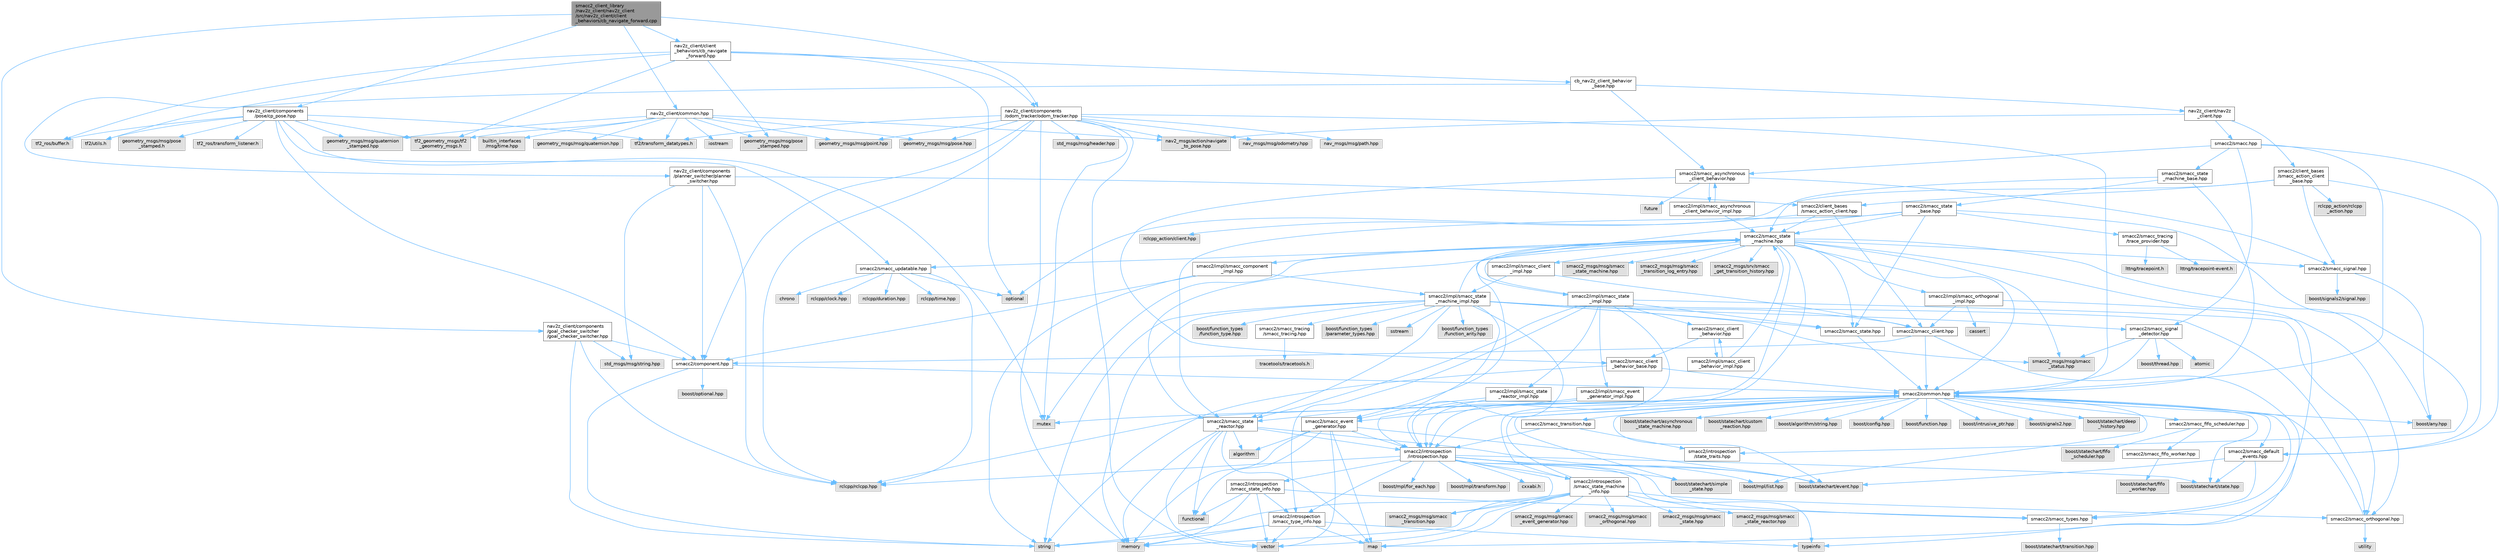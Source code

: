 digraph "smacc2_client_library/nav2z_client/nav2z_client/src/nav2z_client/client_behaviors/cb_navigate_forward.cpp"
{
 // LATEX_PDF_SIZE
  bgcolor="transparent";
  edge [fontname=Helvetica,fontsize=10,labelfontname=Helvetica,labelfontsize=10];
  node [fontname=Helvetica,fontsize=10,shape=box,height=0.2,width=0.4];
  Node1 [label="smacc2_client_library\l/nav2z_client/nav2z_client\l/src/nav2z_client/client\l_behaviors/cb_navigate_forward.cpp",height=0.2,width=0.4,color="gray40", fillcolor="grey60", style="filled", fontcolor="black",tooltip=" "];
  Node1 -> Node2 [color="steelblue1",style="solid"];
  Node2 [label="nav2z_client/common.hpp",height=0.2,width=0.4,color="grey40", fillcolor="white", style="filled",URL="$client__library_2nav2z__client_2nav2z__client_2include_2nav2z__client_2common_8hpp.html",tooltip=" "];
  Node2 -> Node3 [color="steelblue1",style="solid"];
  Node3 [label="iostream",height=0.2,width=0.4,color="grey60", fillcolor="#E0E0E0", style="filled",tooltip=" "];
  Node2 -> Node4 [color="steelblue1",style="solid"];
  Node4 [label="tf2/transform_datatypes.h",height=0.2,width=0.4,color="grey60", fillcolor="#E0E0E0", style="filled",tooltip=" "];
  Node2 -> Node5 [color="steelblue1",style="solid"];
  Node5 [label="tf2_geometry_msgs/tf2\l_geometry_msgs.h",height=0.2,width=0.4,color="grey60", fillcolor="#E0E0E0", style="filled",tooltip=" "];
  Node2 -> Node6 [color="steelblue1",style="solid"];
  Node6 [label="builtin_interfaces\l/msg/time.hpp",height=0.2,width=0.4,color="grey60", fillcolor="#E0E0E0", style="filled",tooltip=" "];
  Node2 -> Node7 [color="steelblue1",style="solid"];
  Node7 [label="geometry_msgs/msg/point.hpp",height=0.2,width=0.4,color="grey60", fillcolor="#E0E0E0", style="filled",tooltip=" "];
  Node2 -> Node8 [color="steelblue1",style="solid"];
  Node8 [label="geometry_msgs/msg/pose.hpp",height=0.2,width=0.4,color="grey60", fillcolor="#E0E0E0", style="filled",tooltip=" "];
  Node2 -> Node9 [color="steelblue1",style="solid"];
  Node9 [label="geometry_msgs/msg/pose\l_stamped.hpp",height=0.2,width=0.4,color="grey60", fillcolor="#E0E0E0", style="filled",tooltip=" "];
  Node2 -> Node10 [color="steelblue1",style="solid"];
  Node10 [label="geometry_msgs/msg/quaternion.hpp",height=0.2,width=0.4,color="grey60", fillcolor="#E0E0E0", style="filled",tooltip=" "];
  Node2 -> Node11 [color="steelblue1",style="solid"];
  Node11 [label="geometry_msgs/msg/quaternion\l_stamped.hpp",height=0.2,width=0.4,color="grey60", fillcolor="#E0E0E0", style="filled",tooltip=" "];
  Node2 -> Node12 [color="steelblue1",style="solid"];
  Node12 [label="nav2_msgs/action/navigate\l_to_pose.hpp",height=0.2,width=0.4,color="grey60", fillcolor="#E0E0E0", style="filled",tooltip=" "];
  Node1 -> Node13 [color="steelblue1",style="solid"];
  Node13 [label="nav2z_client/client\l_behaviors/cb_navigate\l_forward.hpp",height=0.2,width=0.4,color="grey40", fillcolor="white", style="filled",URL="$cb__navigate__forward_8hpp.html",tooltip=" "];
  Node13 -> Node14 [color="steelblue1",style="solid"];
  Node14 [label="tf2/utils.h",height=0.2,width=0.4,color="grey60", fillcolor="#E0E0E0", style="filled",tooltip=" "];
  Node13 -> Node5 [color="steelblue1",style="solid"];
  Node13 -> Node15 [color="steelblue1",style="solid"];
  Node15 [label="tf2_ros/buffer.h",height=0.2,width=0.4,color="grey60", fillcolor="#E0E0E0", style="filled",tooltip=" "];
  Node13 -> Node9 [color="steelblue1",style="solid"];
  Node13 -> Node16 [color="steelblue1",style="solid"];
  Node16 [label="nav2z_client/components\l/odom_tracker/odom_tracker.hpp",height=0.2,width=0.4,color="grey40", fillcolor="white", style="filled",URL="$odom__tracker_8hpp.html",tooltip=" "];
  Node16 -> Node4 [color="steelblue1",style="solid"];
  Node16 -> Node17 [color="steelblue1",style="solid"];
  Node17 [label="smacc2/common.hpp",height=0.2,width=0.4,color="grey40", fillcolor="white", style="filled",URL="$include_2smacc2_2common_8hpp.html",tooltip=" "];
  Node17 -> Node18 [color="steelblue1",style="solid"];
  Node18 [label="boost/statechart/asynchronous\l_state_machine.hpp",height=0.2,width=0.4,color="grey60", fillcolor="#E0E0E0", style="filled",tooltip=" "];
  Node17 -> Node19 [color="steelblue1",style="solid"];
  Node19 [label="boost/statechart/custom\l_reaction.hpp",height=0.2,width=0.4,color="grey60", fillcolor="#E0E0E0", style="filled",tooltip=" "];
  Node17 -> Node20 [color="steelblue1",style="solid"];
  Node20 [label="boost/statechart/deep\l_history.hpp",height=0.2,width=0.4,color="grey60", fillcolor="#E0E0E0", style="filled",tooltip=" "];
  Node17 -> Node21 [color="steelblue1",style="solid"];
  Node21 [label="boost/statechart/event.hpp",height=0.2,width=0.4,color="grey60", fillcolor="#E0E0E0", style="filled",tooltip=" "];
  Node17 -> Node22 [color="steelblue1",style="solid"];
  Node22 [label="boost/statechart/simple\l_state.hpp",height=0.2,width=0.4,color="grey60", fillcolor="#E0E0E0", style="filled",tooltip=" "];
  Node17 -> Node23 [color="steelblue1",style="solid"];
  Node23 [label="boost/statechart/state.hpp",height=0.2,width=0.4,color="grey60", fillcolor="#E0E0E0", style="filled",tooltip=" "];
  Node17 -> Node24 [color="steelblue1",style="solid"];
  Node24 [label="boost/algorithm/string.hpp",height=0.2,width=0.4,color="grey60", fillcolor="#E0E0E0", style="filled",tooltip=" "];
  Node17 -> Node25 [color="steelblue1",style="solid"];
  Node25 [label="boost/any.hpp",height=0.2,width=0.4,color="grey60", fillcolor="#E0E0E0", style="filled",tooltip=" "];
  Node17 -> Node26 [color="steelblue1",style="solid"];
  Node26 [label="boost/config.hpp",height=0.2,width=0.4,color="grey60", fillcolor="#E0E0E0", style="filled",tooltip=" "];
  Node17 -> Node27 [color="steelblue1",style="solid"];
  Node27 [label="boost/function.hpp",height=0.2,width=0.4,color="grey60", fillcolor="#E0E0E0", style="filled",tooltip=" "];
  Node17 -> Node28 [color="steelblue1",style="solid"];
  Node28 [label="boost/intrusive_ptr.hpp",height=0.2,width=0.4,color="grey60", fillcolor="#E0E0E0", style="filled",tooltip=" "];
  Node17 -> Node29 [color="steelblue1",style="solid"];
  Node29 [label="boost/mpl/list.hpp",height=0.2,width=0.4,color="grey60", fillcolor="#E0E0E0", style="filled",tooltip=" "];
  Node17 -> Node30 [color="steelblue1",style="solid"];
  Node30 [label="boost/signals2.hpp",height=0.2,width=0.4,color="grey60", fillcolor="#E0E0E0", style="filled",tooltip=" "];
  Node17 -> Node31 [color="steelblue1",style="solid"];
  Node31 [label="mutex",height=0.2,width=0.4,color="grey60", fillcolor="#E0E0E0", style="filled",tooltip=" "];
  Node17 -> Node32 [color="steelblue1",style="solid"];
  Node32 [label="rclcpp/rclcpp.hpp",height=0.2,width=0.4,color="grey60", fillcolor="#E0E0E0", style="filled",tooltip=" "];
  Node17 -> Node33 [color="steelblue1",style="solid"];
  Node33 [label="smacc2/introspection\l/introspection.hpp",height=0.2,width=0.4,color="grey40", fillcolor="white", style="filled",URL="$introspection_8hpp.html",tooltip=" "];
  Node33 -> Node21 [color="steelblue1",style="solid"];
  Node33 -> Node22 [color="steelblue1",style="solid"];
  Node33 -> Node23 [color="steelblue1",style="solid"];
  Node33 -> Node34 [color="steelblue1",style="solid"];
  Node34 [label="boost/mpl/for_each.hpp",height=0.2,width=0.4,color="grey60", fillcolor="#E0E0E0", style="filled",tooltip=" "];
  Node33 -> Node29 [color="steelblue1",style="solid"];
  Node33 -> Node35 [color="steelblue1",style="solid"];
  Node35 [label="boost/mpl/transform.hpp",height=0.2,width=0.4,color="grey60", fillcolor="#E0E0E0", style="filled",tooltip=" "];
  Node33 -> Node32 [color="steelblue1",style="solid"];
  Node33 -> Node36 [color="steelblue1",style="solid"];
  Node36 [label="typeinfo",height=0.2,width=0.4,color="grey60", fillcolor="#E0E0E0", style="filled",tooltip=" "];
  Node33 -> Node37 [color="steelblue1",style="solid"];
  Node37 [label="smacc2/introspection\l/smacc_state_info.hpp",height=0.2,width=0.4,color="grey40", fillcolor="white", style="filled",URL="$smacc__state__info_8hpp.html",tooltip=" "];
  Node37 -> Node38 [color="steelblue1",style="solid"];
  Node38 [label="functional",height=0.2,width=0.4,color="grey60", fillcolor="#E0E0E0", style="filled",tooltip=" "];
  Node37 -> Node39 [color="steelblue1",style="solid"];
  Node39 [label="memory",height=0.2,width=0.4,color="grey60", fillcolor="#E0E0E0", style="filled",tooltip=" "];
  Node37 -> Node40 [color="steelblue1",style="solid"];
  Node40 [label="smacc2/introspection\l/smacc_type_info.hpp",height=0.2,width=0.4,color="grey40", fillcolor="white", style="filled",URL="$smacc__type__info_8hpp.html",tooltip=" "];
  Node40 -> Node41 [color="steelblue1",style="solid"];
  Node41 [label="map",height=0.2,width=0.4,color="grey60", fillcolor="#E0E0E0", style="filled",tooltip=" "];
  Node40 -> Node39 [color="steelblue1",style="solid"];
  Node40 -> Node42 [color="steelblue1",style="solid"];
  Node42 [label="string",height=0.2,width=0.4,color="grey60", fillcolor="#E0E0E0", style="filled",tooltip=" "];
  Node40 -> Node36 [color="steelblue1",style="solid"];
  Node40 -> Node43 [color="steelblue1",style="solid"];
  Node43 [label="vector",height=0.2,width=0.4,color="grey60", fillcolor="#E0E0E0", style="filled",tooltip=" "];
  Node37 -> Node44 [color="steelblue1",style="solid"];
  Node44 [label="smacc2/smacc_types.hpp",height=0.2,width=0.4,color="grey40", fillcolor="white", style="filled",URL="$smacc__types_8hpp.html",tooltip=" "];
  Node44 -> Node45 [color="steelblue1",style="solid"];
  Node45 [label="boost/statechart/transition.hpp",height=0.2,width=0.4,color="grey60", fillcolor="#E0E0E0", style="filled",tooltip=" "];
  Node37 -> Node43 [color="steelblue1",style="solid"];
  Node33 -> Node40 [color="steelblue1",style="solid"];
  Node33 -> Node44 [color="steelblue1",style="solid"];
  Node33 -> Node46 [color="steelblue1",style="solid"];
  Node46 [label="cxxabi.h",height=0.2,width=0.4,color="grey60", fillcolor="#E0E0E0", style="filled",tooltip=" "];
  Node33 -> Node47 [color="steelblue1",style="solid"];
  Node47 [label="smacc2_msgs/msg/smacc\l_transition.hpp",height=0.2,width=0.4,color="grey60", fillcolor="#E0E0E0", style="filled",tooltip=" "];
  Node33 -> Node48 [color="steelblue1",style="solid"];
  Node48 [label="smacc2/introspection\l/smacc_state_machine\l_info.hpp",height=0.2,width=0.4,color="grey40", fillcolor="white", style="filled",URL="$smacc__state__machine__info_8hpp.html",tooltip=" "];
  Node48 -> Node41 [color="steelblue1",style="solid"];
  Node48 -> Node39 [color="steelblue1",style="solid"];
  Node48 -> Node42 [color="steelblue1",style="solid"];
  Node48 -> Node43 [color="steelblue1",style="solid"];
  Node48 -> Node17 [color="steelblue1",style="solid"];
  Node48 -> Node49 [color="steelblue1",style="solid"];
  Node49 [label="smacc2/smacc_orthogonal.hpp",height=0.2,width=0.4,color="grey40", fillcolor="white", style="filled",URL="$smacc__orthogonal_8hpp.html",tooltip=" "];
  Node49 -> Node17 [color="steelblue1",style="solid"];
  Node49 -> Node50 [color="steelblue1",style="solid"];
  Node50 [label="utility",height=0.2,width=0.4,color="grey60", fillcolor="#E0E0E0", style="filled",tooltip=" "];
  Node48 -> Node51 [color="steelblue1",style="solid"];
  Node51 [label="smacc2_msgs/msg/smacc\l_event_generator.hpp",height=0.2,width=0.4,color="grey60", fillcolor="#E0E0E0", style="filled",tooltip=" "];
  Node48 -> Node52 [color="steelblue1",style="solid"];
  Node52 [label="smacc2_msgs/msg/smacc\l_orthogonal.hpp",height=0.2,width=0.4,color="grey60", fillcolor="#E0E0E0", style="filled",tooltip=" "];
  Node48 -> Node53 [color="steelblue1",style="solid"];
  Node53 [label="smacc2_msgs/msg/smacc\l_state.hpp",height=0.2,width=0.4,color="grey60", fillcolor="#E0E0E0", style="filled",tooltip=" "];
  Node48 -> Node54 [color="steelblue1",style="solid"];
  Node54 [label="smacc2_msgs/msg/smacc\l_state_reactor.hpp",height=0.2,width=0.4,color="grey60", fillcolor="#E0E0E0", style="filled",tooltip=" "];
  Node48 -> Node47 [color="steelblue1",style="solid"];
  Node17 -> Node55 [color="steelblue1",style="solid"];
  Node55 [label="smacc2/smacc_fifo_scheduler.hpp",height=0.2,width=0.4,color="grey40", fillcolor="white", style="filled",URL="$smacc__fifo__scheduler_8hpp.html",tooltip=" "];
  Node55 -> Node56 [color="steelblue1",style="solid"];
  Node56 [label="boost/statechart/fifo\l_scheduler.hpp",height=0.2,width=0.4,color="grey60", fillcolor="#E0E0E0", style="filled",tooltip=" "];
  Node55 -> Node57 [color="steelblue1",style="solid"];
  Node57 [label="smacc2/smacc_fifo_worker.hpp",height=0.2,width=0.4,color="grey40", fillcolor="white", style="filled",URL="$smacc__fifo__worker_8hpp.html",tooltip=" "];
  Node57 -> Node58 [color="steelblue1",style="solid"];
  Node58 [label="boost/statechart/fifo\l_worker.hpp",height=0.2,width=0.4,color="grey60", fillcolor="#E0E0E0", style="filled",tooltip=" "];
  Node17 -> Node44 [color="steelblue1",style="solid"];
  Node17 -> Node59 [color="steelblue1",style="solid"];
  Node59 [label="smacc2/smacc_default\l_events.hpp",height=0.2,width=0.4,color="grey40", fillcolor="white", style="filled",URL="$smacc__default__events_8hpp.html",tooltip=" "];
  Node59 -> Node44 [color="steelblue1",style="solid"];
  Node59 -> Node21 [color="steelblue1",style="solid"];
  Node59 -> Node23 [color="steelblue1",style="solid"];
  Node17 -> Node60 [color="steelblue1",style="solid"];
  Node60 [label="smacc2/smacc_transition.hpp",height=0.2,width=0.4,color="grey40", fillcolor="white", style="filled",URL="$smacc__transition_8hpp.html",tooltip=" "];
  Node60 -> Node33 [color="steelblue1",style="solid"];
  Node60 -> Node61 [color="steelblue1",style="solid"];
  Node61 [label="smacc2/introspection\l/state_traits.hpp",height=0.2,width=0.4,color="grey40", fillcolor="white", style="filled",URL="$state__traits_8hpp.html",tooltip=" "];
  Node16 -> Node62 [color="steelblue1",style="solid"];
  Node62 [label="smacc2/component.hpp",height=0.2,width=0.4,color="grey40", fillcolor="white", style="filled",URL="$component_8hpp.html",tooltip=" "];
  Node62 -> Node42 [color="steelblue1",style="solid"];
  Node62 -> Node63 [color="steelblue1",style="solid"];
  Node63 [label="boost/optional.hpp",height=0.2,width=0.4,color="grey60", fillcolor="#E0E0E0", style="filled",tooltip=" "];
  Node62 -> Node17 [color="steelblue1",style="solid"];
  Node16 -> Node32 [color="steelblue1",style="solid"];
  Node16 -> Node39 [color="steelblue1",style="solid"];
  Node16 -> Node31 [color="steelblue1",style="solid"];
  Node16 -> Node43 [color="steelblue1",style="solid"];
  Node16 -> Node7 [color="steelblue1",style="solid"];
  Node16 -> Node8 [color="steelblue1",style="solid"];
  Node16 -> Node12 [color="steelblue1",style="solid"];
  Node16 -> Node64 [color="steelblue1",style="solid"];
  Node64 [label="nav_msgs/msg/odometry.hpp",height=0.2,width=0.4,color="grey60", fillcolor="#E0E0E0", style="filled",tooltip=" "];
  Node16 -> Node65 [color="steelblue1",style="solid"];
  Node65 [label="nav_msgs/msg/path.hpp",height=0.2,width=0.4,color="grey60", fillcolor="#E0E0E0", style="filled",tooltip=" "];
  Node16 -> Node66 [color="steelblue1",style="solid"];
  Node66 [label="std_msgs/msg/header.hpp",height=0.2,width=0.4,color="grey60", fillcolor="#E0E0E0", style="filled",tooltip=" "];
  Node13 -> Node67 [color="steelblue1",style="solid"];
  Node67 [label="optional",height=0.2,width=0.4,color="grey60", fillcolor="#E0E0E0", style="filled",tooltip=" "];
  Node13 -> Node68 [color="steelblue1",style="solid"];
  Node68 [label="cb_nav2z_client_behavior\l_base.hpp",height=0.2,width=0.4,color="grey40", fillcolor="white", style="filled",URL="$cb__nav2z__client__behavior__base_8hpp.html",tooltip=" "];
  Node68 -> Node69 [color="steelblue1",style="solid"];
  Node69 [label="nav2z_client/components\l/planner_switcher/planner\l_switcher.hpp",height=0.2,width=0.4,color="grey40", fillcolor="white", style="filled",URL="$planner__switcher_8hpp.html",tooltip=" "];
  Node69 -> Node32 [color="steelblue1",style="solid"];
  Node69 -> Node70 [color="steelblue1",style="solid"];
  Node70 [label="smacc2/client_bases\l/smacc_action_client.hpp",height=0.2,width=0.4,color="grey40", fillcolor="white", style="filled",URL="$smacc__action__client_8hpp.html",tooltip=" "];
  Node70 -> Node71 [color="steelblue1",style="solid"];
  Node71 [label="smacc2/smacc_client.hpp",height=0.2,width=0.4,color="grey40", fillcolor="white", style="filled",URL="$smacc__client_8hpp.html",tooltip=" "];
  Node71 -> Node17 [color="steelblue1",style="solid"];
  Node71 -> Node62 [color="steelblue1",style="solid"];
  Node71 -> Node36 [color="steelblue1",style="solid"];
  Node70 -> Node72 [color="steelblue1",style="solid"];
  Node72 [label="smacc2/smacc_state\l_machine.hpp",height=0.2,width=0.4,color="grey40", fillcolor="white", style="filled",URL="$smacc__state__machine_8hpp.html",tooltip=" "];
  Node72 -> Node25 [color="steelblue1",style="solid"];
  Node72 -> Node41 [color="steelblue1",style="solid"];
  Node72 -> Node31 [color="steelblue1",style="solid"];
  Node72 -> Node17 [color="steelblue1",style="solid"];
  Node72 -> Node33 [color="steelblue1",style="solid"];
  Node72 -> Node48 [color="steelblue1",style="solid"];
  Node72 -> Node73 [color="steelblue1",style="solid"];
  Node73 [label="smacc2/smacc_signal.hpp",height=0.2,width=0.4,color="grey40", fillcolor="white", style="filled",URL="$smacc__signal_8hpp.html",tooltip=" "];
  Node73 -> Node25 [color="steelblue1",style="solid"];
  Node73 -> Node74 [color="steelblue1",style="solid"];
  Node74 [label="boost/signals2/signal.hpp",height=0.2,width=0.4,color="grey60", fillcolor="#E0E0E0", style="filled",tooltip=" "];
  Node72 -> Node75 [color="steelblue1",style="solid"];
  Node75 [label="smacc2/smacc_updatable.hpp",height=0.2,width=0.4,color="grey40", fillcolor="white", style="filled",URL="$smacc__updatable_8hpp.html",tooltip=" "];
  Node75 -> Node76 [color="steelblue1",style="solid"];
  Node76 [label="chrono",height=0.2,width=0.4,color="grey60", fillcolor="#E0E0E0", style="filled",tooltip=" "];
  Node75 -> Node67 [color="steelblue1",style="solid"];
  Node75 -> Node77 [color="steelblue1",style="solid"];
  Node77 [label="rclcpp/clock.hpp",height=0.2,width=0.4,color="grey60", fillcolor="#E0E0E0", style="filled",tooltip=" "];
  Node75 -> Node78 [color="steelblue1",style="solid"];
  Node78 [label="rclcpp/duration.hpp",height=0.2,width=0.4,color="grey60", fillcolor="#E0E0E0", style="filled",tooltip=" "];
  Node75 -> Node32 [color="steelblue1",style="solid"];
  Node75 -> Node79 [color="steelblue1",style="solid"];
  Node79 [label="rclcpp/time.hpp",height=0.2,width=0.4,color="grey60", fillcolor="#E0E0E0", style="filled",tooltip=" "];
  Node72 -> Node80 [color="steelblue1",style="solid"];
  Node80 [label="smacc2_msgs/msg/smacc\l_state_machine.hpp",height=0.2,width=0.4,color="grey60", fillcolor="#E0E0E0", style="filled",tooltip=" "];
  Node72 -> Node81 [color="steelblue1",style="solid"];
  Node81 [label="smacc2_msgs/msg/smacc\l_status.hpp",height=0.2,width=0.4,color="grey60", fillcolor="#E0E0E0", style="filled",tooltip=" "];
  Node72 -> Node82 [color="steelblue1",style="solid"];
  Node82 [label="smacc2_msgs/msg/smacc\l_transition_log_entry.hpp",height=0.2,width=0.4,color="grey60", fillcolor="#E0E0E0", style="filled",tooltip=" "];
  Node72 -> Node83 [color="steelblue1",style="solid"];
  Node83 [label="smacc2_msgs/srv/smacc\l_get_transition_history.hpp",height=0.2,width=0.4,color="grey60", fillcolor="#E0E0E0", style="filled",tooltip=" "];
  Node72 -> Node84 [color="steelblue1",style="solid"];
  Node84 [label="smacc2/smacc_state.hpp",height=0.2,width=0.4,color="grey40", fillcolor="white", style="filled",URL="$smacc__state_8hpp.html",tooltip=" "];
  Node84 -> Node17 [color="steelblue1",style="solid"];
  Node72 -> Node85 [color="steelblue1",style="solid"];
  Node85 [label="smacc2/smacc_state\l_reactor.hpp",height=0.2,width=0.4,color="grey40", fillcolor="white", style="filled",URL="$smacc__state__reactor_8hpp.html",tooltip=" "];
  Node85 -> Node86 [color="steelblue1",style="solid"];
  Node86 [label="algorithm",height=0.2,width=0.4,color="grey60", fillcolor="#E0E0E0", style="filled",tooltip=" "];
  Node85 -> Node21 [color="steelblue1",style="solid"];
  Node85 -> Node38 [color="steelblue1",style="solid"];
  Node85 -> Node41 [color="steelblue1",style="solid"];
  Node85 -> Node39 [color="steelblue1",style="solid"];
  Node85 -> Node33 [color="steelblue1",style="solid"];
  Node85 -> Node43 [color="steelblue1",style="solid"];
  Node72 -> Node87 [color="steelblue1",style="solid"];
  Node87 [label="smacc2/impl/smacc_client\l_impl.hpp",height=0.2,width=0.4,color="grey40", fillcolor="white", style="filled",URL="$smacc__client__impl_8hpp.html",tooltip=" "];
  Node87 -> Node88 [color="steelblue1",style="solid"];
  Node88 [label="smacc2/impl/smacc_state\l_machine_impl.hpp",height=0.2,width=0.4,color="grey40", fillcolor="white", style="filled",URL="$smacc__state__machine__impl_8hpp.html",tooltip=" "];
  Node88 -> Node39 [color="steelblue1",style="solid"];
  Node88 -> Node89 [color="steelblue1",style="solid"];
  Node89 [label="sstream",height=0.2,width=0.4,color="grey60", fillcolor="#E0E0E0", style="filled",tooltip=" "];
  Node88 -> Node42 [color="steelblue1",style="solid"];
  Node88 -> Node33 [color="steelblue1",style="solid"];
  Node88 -> Node71 [color="steelblue1",style="solid"];
  Node88 -> Node90 [color="steelblue1",style="solid"];
  Node90 [label="smacc2/smacc_event\l_generator.hpp",height=0.2,width=0.4,color="grey40", fillcolor="white", style="filled",URL="$smacc__event__generator_8hpp.html",tooltip=" "];
  Node90 -> Node86 [color="steelblue1",style="solid"];
  Node90 -> Node21 [color="steelblue1",style="solid"];
  Node90 -> Node38 [color="steelblue1",style="solid"];
  Node90 -> Node41 [color="steelblue1",style="solid"];
  Node90 -> Node39 [color="steelblue1",style="solid"];
  Node90 -> Node33 [color="steelblue1",style="solid"];
  Node90 -> Node43 [color="steelblue1",style="solid"];
  Node88 -> Node49 [color="steelblue1",style="solid"];
  Node88 -> Node91 [color="steelblue1",style="solid"];
  Node91 [label="smacc2/smacc_signal\l_detector.hpp",height=0.2,width=0.4,color="grey40", fillcolor="white", style="filled",URL="$smacc__signal__detector_8hpp.html",tooltip=" "];
  Node91 -> Node92 [color="steelblue1",style="solid"];
  Node92 [label="atomic",height=0.2,width=0.4,color="grey60", fillcolor="#E0E0E0", style="filled",tooltip=" "];
  Node91 -> Node93 [color="steelblue1",style="solid"];
  Node93 [label="boost/thread.hpp",height=0.2,width=0.4,color="grey60", fillcolor="#E0E0E0", style="filled",tooltip=" "];
  Node91 -> Node17 [color="steelblue1",style="solid"];
  Node91 -> Node81 [color="steelblue1",style="solid"];
  Node88 -> Node84 [color="steelblue1",style="solid"];
  Node88 -> Node72 [color="steelblue1",style="solid"];
  Node88 -> Node85 [color="steelblue1",style="solid"];
  Node88 -> Node94 [color="steelblue1",style="solid"];
  Node94 [label="boost/function_types\l/function_arity.hpp",height=0.2,width=0.4,color="grey60", fillcolor="#E0E0E0", style="filled",tooltip=" "];
  Node88 -> Node95 [color="steelblue1",style="solid"];
  Node95 [label="boost/function_types\l/function_type.hpp",height=0.2,width=0.4,color="grey60", fillcolor="#E0E0E0", style="filled",tooltip=" "];
  Node88 -> Node96 [color="steelblue1",style="solid"];
  Node96 [label="boost/function_types\l/parameter_types.hpp",height=0.2,width=0.4,color="grey60", fillcolor="#E0E0E0", style="filled",tooltip=" "];
  Node88 -> Node97 [color="steelblue1",style="solid"];
  Node97 [label="smacc2/smacc_tracing\l/smacc_tracing.hpp",height=0.2,width=0.4,color="grey40", fillcolor="white", style="filled",URL="$smacc__tracing_8hpp.html",tooltip=" "];
  Node97 -> Node98 [color="steelblue1",style="solid"];
  Node98 [label="tracetools/tracetools.h",height=0.2,width=0.4,color="grey60", fillcolor="#E0E0E0", style="filled",tooltip=" "];
  Node88 -> Node81 [color="steelblue1",style="solid"];
  Node87 -> Node71 [color="steelblue1",style="solid"];
  Node72 -> Node99 [color="steelblue1",style="solid"];
  Node99 [label="smacc2/impl/smacc_component\l_impl.hpp",height=0.2,width=0.4,color="grey40", fillcolor="white", style="filled",URL="$smacc__component__impl_8hpp.html",tooltip=" "];
  Node99 -> Node42 [color="steelblue1",style="solid"];
  Node99 -> Node62 [color="steelblue1",style="solid"];
  Node99 -> Node88 [color="steelblue1",style="solid"];
  Node72 -> Node100 [color="steelblue1",style="solid"];
  Node100 [label="smacc2/impl/smacc_orthogonal\l_impl.hpp",height=0.2,width=0.4,color="grey40", fillcolor="white", style="filled",URL="$smacc__orthogonal__impl_8hpp.html",tooltip=" "];
  Node100 -> Node101 [color="steelblue1",style="solid"];
  Node101 [label="cassert",height=0.2,width=0.4,color="grey60", fillcolor="#E0E0E0", style="filled",tooltip=" "];
  Node100 -> Node71 [color="steelblue1",style="solid"];
  Node100 -> Node49 [color="steelblue1",style="solid"];
  Node72 -> Node102 [color="steelblue1",style="solid"];
  Node102 [label="smacc2/impl/smacc_state\l_impl.hpp",height=0.2,width=0.4,color="grey40", fillcolor="white", style="filled",URL="$smacc__state__impl_8hpp.html",tooltip=" "];
  Node102 -> Node33 [color="steelblue1",style="solid"];
  Node102 -> Node103 [color="steelblue1",style="solid"];
  Node103 [label="smacc2/smacc_client\l_behavior.hpp",height=0.2,width=0.4,color="grey40", fillcolor="white", style="filled",URL="$smacc__client__behavior_8hpp.html",tooltip=" "];
  Node103 -> Node104 [color="steelblue1",style="solid"];
  Node104 [label="smacc2/smacc_client\l_behavior_base.hpp",height=0.2,width=0.4,color="grey40", fillcolor="white", style="filled",URL="$smacc__client__behavior__base_8hpp.html",tooltip=" "];
  Node104 -> Node42 [color="steelblue1",style="solid"];
  Node104 -> Node17 [color="steelblue1",style="solid"];
  Node103 -> Node105 [color="steelblue1",style="solid"];
  Node105 [label="smacc2/impl/smacc_client\l_behavior_impl.hpp",height=0.2,width=0.4,color="grey40", fillcolor="white", style="filled",URL="$smacc__client__behavior__impl_8hpp.html",tooltip=" "];
  Node105 -> Node103 [color="steelblue1",style="solid"];
  Node105 -> Node72 [color="steelblue1",style="solid"];
  Node102 -> Node49 [color="steelblue1",style="solid"];
  Node102 -> Node84 [color="steelblue1",style="solid"];
  Node102 -> Node85 [color="steelblue1",style="solid"];
  Node102 -> Node40 [color="steelblue1",style="solid"];
  Node102 -> Node72 [color="steelblue1",style="solid"];
  Node102 -> Node106 [color="steelblue1",style="solid"];
  Node106 [label="smacc2/impl/smacc_event\l_generator_impl.hpp",height=0.2,width=0.4,color="grey40", fillcolor="white", style="filled",URL="$smacc__event__generator__impl_8hpp.html",tooltip=" "];
  Node106 -> Node33 [color="steelblue1",style="solid"];
  Node106 -> Node90 [color="steelblue1",style="solid"];
  Node102 -> Node107 [color="steelblue1",style="solid"];
  Node107 [label="smacc2/impl/smacc_state\l_reactor_impl.hpp",height=0.2,width=0.4,color="grey40", fillcolor="white", style="filled",URL="$smacc__state__reactor__impl_8hpp.html",tooltip=" "];
  Node107 -> Node33 [color="steelblue1",style="solid"];
  Node107 -> Node85 [color="steelblue1",style="solid"];
  Node70 -> Node108 [color="steelblue1",style="solid"];
  Node108 [label="rclcpp_action/client.hpp",height=0.2,width=0.4,color="grey60", fillcolor="#E0E0E0", style="filled",tooltip=" "];
  Node69 -> Node62 [color="steelblue1",style="solid"];
  Node69 -> Node109 [color="steelblue1",style="solid"];
  Node109 [label="std_msgs/msg/string.hpp",height=0.2,width=0.4,color="grey60", fillcolor="#E0E0E0", style="filled",tooltip=" "];
  Node68 -> Node110 [color="steelblue1",style="solid"];
  Node110 [label="nav2z_client/nav2z\l_client.hpp",height=0.2,width=0.4,color="grey40", fillcolor="white", style="filled",URL="$nav2z__client_8hpp.html",tooltip=" "];
  Node110 -> Node111 [color="steelblue1",style="solid"];
  Node111 [label="smacc2/client_bases\l/smacc_action_client\l_base.hpp",height=0.2,width=0.4,color="grey40", fillcolor="white", style="filled",URL="$smacc__action__client__base_8hpp.html",tooltip=" "];
  Node111 -> Node70 [color="steelblue1",style="solid"];
  Node111 -> Node59 [color="steelblue1",style="solid"];
  Node111 -> Node73 [color="steelblue1",style="solid"];
  Node111 -> Node67 [color="steelblue1",style="solid"];
  Node111 -> Node112 [color="steelblue1",style="solid"];
  Node112 [label="rclcpp_action/rclcpp\l_action.hpp",height=0.2,width=0.4,color="grey60", fillcolor="#E0E0E0", style="filled",tooltip=" "];
  Node110 -> Node113 [color="steelblue1",style="solid"];
  Node113 [label="smacc2/smacc.hpp",height=0.2,width=0.4,color="grey40", fillcolor="white", style="filled",URL="$smacc_8hpp.html",tooltip=" "];
  Node113 -> Node17 [color="steelblue1",style="solid"];
  Node113 -> Node114 [color="steelblue1",style="solid"];
  Node114 [label="smacc2/smacc_asynchronous\l_client_behavior.hpp",height=0.2,width=0.4,color="grey40", fillcolor="white", style="filled",URL="$smacc__asynchronous__client__behavior_8hpp.html",tooltip=" "];
  Node114 -> Node115 [color="steelblue1",style="solid"];
  Node115 [label="future",height=0.2,width=0.4,color="grey60", fillcolor="#E0E0E0", style="filled",tooltip=" "];
  Node114 -> Node104 [color="steelblue1",style="solid"];
  Node114 -> Node73 [color="steelblue1",style="solid"];
  Node114 -> Node116 [color="steelblue1",style="solid"];
  Node116 [label="smacc2/impl/smacc_asynchronous\l_client_behavior_impl.hpp",height=0.2,width=0.4,color="grey40", fillcolor="white", style="filled",URL="$smacc__asynchronous__client__behavior__impl_8hpp.html",tooltip=" "];
  Node116 -> Node114 [color="steelblue1",style="solid"];
  Node116 -> Node72 [color="steelblue1",style="solid"];
  Node113 -> Node59 [color="steelblue1",style="solid"];
  Node113 -> Node91 [color="steelblue1",style="solid"];
  Node113 -> Node117 [color="steelblue1",style="solid"];
  Node117 [label="smacc2/smacc_state\l_machine_base.hpp",height=0.2,width=0.4,color="grey40", fillcolor="white", style="filled",URL="$smacc__state__machine__base_8hpp.html",tooltip=" "];
  Node117 -> Node17 [color="steelblue1",style="solid"];
  Node117 -> Node118 [color="steelblue1",style="solid"];
  Node118 [label="smacc2/smacc_state\l_base.hpp",height=0.2,width=0.4,color="grey40", fillcolor="white", style="filled",URL="$smacc__state__base_8hpp.html",tooltip=" "];
  Node118 -> Node61 [color="steelblue1",style="solid"];
  Node118 -> Node90 [color="steelblue1",style="solid"];
  Node118 -> Node84 [color="steelblue1",style="solid"];
  Node118 -> Node72 [color="steelblue1",style="solid"];
  Node118 -> Node85 [color="steelblue1",style="solid"];
  Node118 -> Node119 [color="steelblue1",style="solid"];
  Node119 [label="smacc2/smacc_tracing\l/trace_provider.hpp",height=0.2,width=0.4,color="grey40", fillcolor="white", style="filled",URL="$trace__provider_8hpp.html",tooltip=" "];
  Node119 -> Node120 [color="steelblue1",style="solid"];
  Node120 [label="lttng/tracepoint.h",height=0.2,width=0.4,color="grey60", fillcolor="#E0E0E0", style="filled",tooltip=" "];
  Node119 -> Node121 [color="steelblue1",style="solid"];
  Node121 [label="lttng/tracepoint-event.h",height=0.2,width=0.4,color="grey60", fillcolor="#E0E0E0", style="filled",tooltip=" "];
  Node117 -> Node72 [color="steelblue1",style="solid"];
  Node110 -> Node12 [color="steelblue1",style="solid"];
  Node68 -> Node114 [color="steelblue1",style="solid"];
  Node1 -> Node122 [color="steelblue1",style="solid"];
  Node122 [label="nav2z_client/components\l/goal_checker_switcher\l/goal_checker_switcher.hpp",height=0.2,width=0.4,color="grey40", fillcolor="white", style="filled",URL="$goal__checker__switcher_8hpp.html",tooltip=" "];
  Node122 -> Node42 [color="steelblue1",style="solid"];
  Node122 -> Node32 [color="steelblue1",style="solid"];
  Node122 -> Node62 [color="steelblue1",style="solid"];
  Node122 -> Node109 [color="steelblue1",style="solid"];
  Node1 -> Node16 [color="steelblue1",style="solid"];
  Node1 -> Node123 [color="steelblue1",style="solid"];
  Node123 [label="nav2z_client/components\l/pose/cp_pose.hpp",height=0.2,width=0.4,color="grey40", fillcolor="white", style="filled",URL="$cp__pose_8hpp.html",tooltip=" "];
  Node123 -> Node31 [color="steelblue1",style="solid"];
  Node123 -> Node124 [color="steelblue1",style="solid"];
  Node124 [label="geometry_msgs/msg/pose\l_stamped.h",height=0.2,width=0.4,color="grey60", fillcolor="#E0E0E0", style="filled",tooltip=" "];
  Node123 -> Node4 [color="steelblue1",style="solid"];
  Node123 -> Node14 [color="steelblue1",style="solid"];
  Node123 -> Node5 [color="steelblue1",style="solid"];
  Node123 -> Node15 [color="steelblue1",style="solid"];
  Node123 -> Node125 [color="steelblue1",style="solid"];
  Node125 [label="tf2_ros/transform_listener.h",height=0.2,width=0.4,color="grey60", fillcolor="#E0E0E0", style="filled",tooltip=" "];
  Node123 -> Node11 [color="steelblue1",style="solid"];
  Node123 -> Node62 [color="steelblue1",style="solid"];
  Node123 -> Node75 [color="steelblue1",style="solid"];
}
